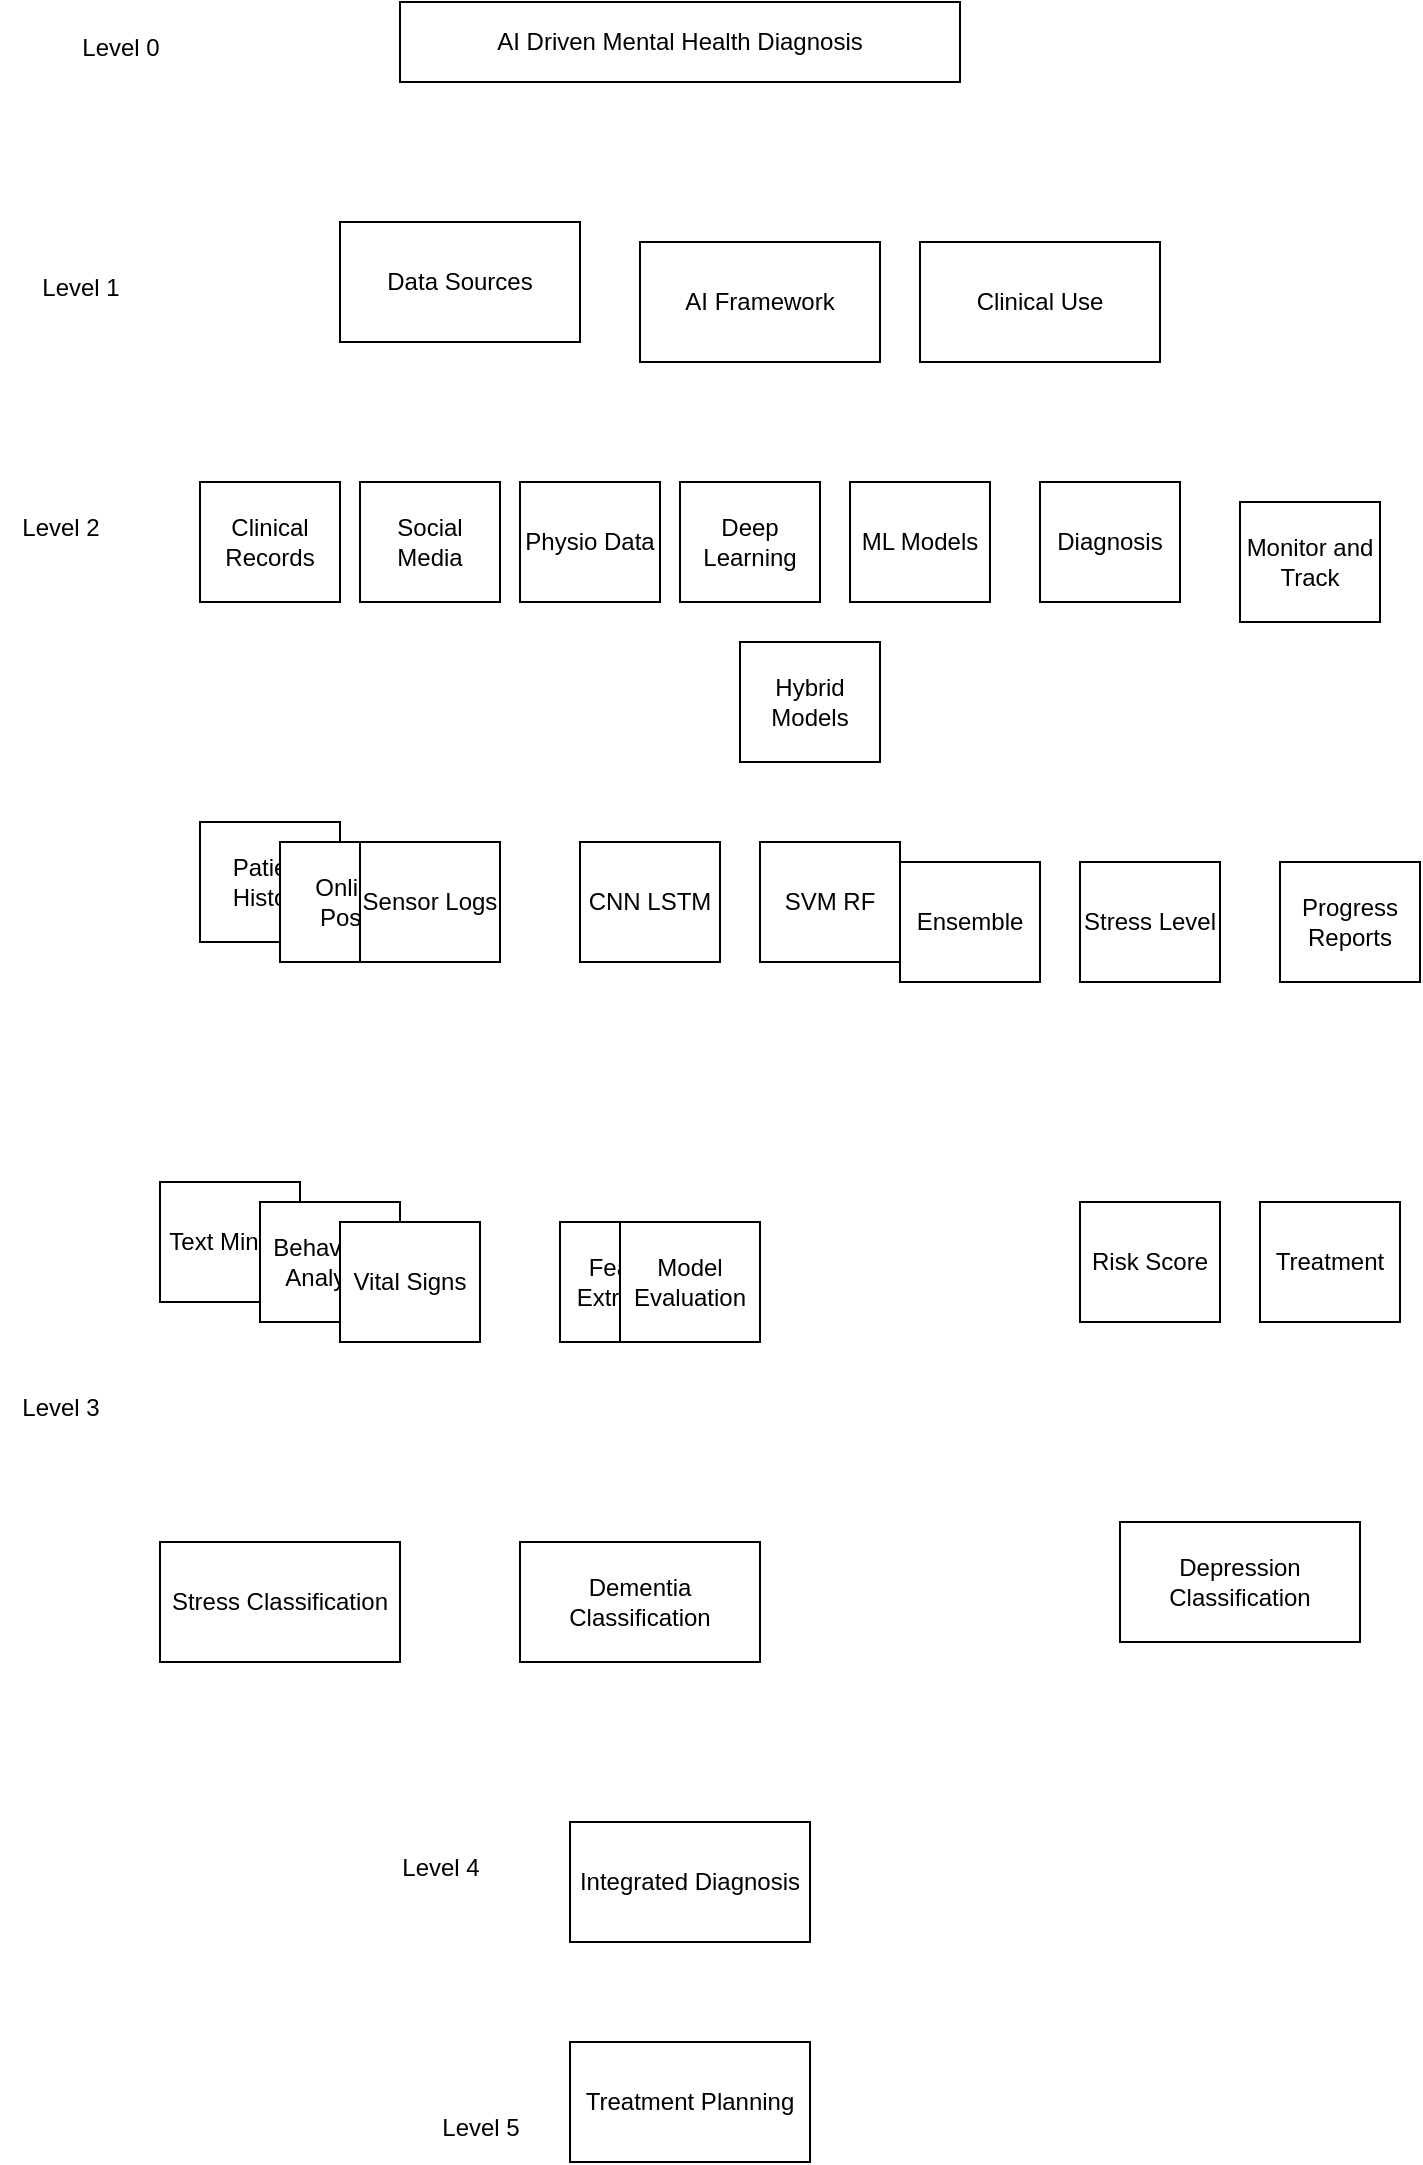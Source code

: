 <mxfile version="26.0.16">
  <diagram name="Page-1" id="wCJP9mL3nlP1UiXyXOGK">
    <mxGraphModel dx="954" dy="506" grid="1" gridSize="10" guides="1" tooltips="1" connect="1" arrows="1" fold="1" page="1" pageScale="1" pageWidth="850" pageHeight="1100" math="0" shadow="0">
      <root>
        <mxCell id="0" />
        <mxCell id="1" parent="0" />
        <mxCell id="fVlxTWabOysDtFiflhQX-1" value="AI Driven Mental Health Diagnosis" style="rounded=0;whiteSpace=wrap;html=1;" vertex="1" parent="1">
          <mxGeometry x="200" y="80" width="280" height="40" as="geometry" />
        </mxCell>
        <mxCell id="fVlxTWabOysDtFiflhQX-2" value="Data Sources" style="whiteSpace=wrap;html=1;" vertex="1" parent="1">
          <mxGeometry x="170" y="190" width="120" height="60" as="geometry" />
        </mxCell>
        <mxCell id="fVlxTWabOysDtFiflhQX-3" value="AI Framework" style="whiteSpace=wrap;html=1;" vertex="1" parent="1">
          <mxGeometry x="320" y="200" width="120" height="60" as="geometry" />
        </mxCell>
        <mxCell id="fVlxTWabOysDtFiflhQX-4" value="Clinical Use" style="whiteSpace=wrap;html=1;" vertex="1" parent="1">
          <mxGeometry x="460" y="200" width="120" height="60" as="geometry" />
        </mxCell>
        <mxCell id="fVlxTWabOysDtFiflhQX-5" value="Clinical Records" style="whiteSpace=wrap;html=1;" vertex="1" parent="1">
          <mxGeometry x="100" y="320" width="70" height="60" as="geometry" />
        </mxCell>
        <mxCell id="fVlxTWabOysDtFiflhQX-6" value="Social Media" style="whiteSpace=wrap;html=1;" vertex="1" parent="1">
          <mxGeometry x="180" y="320" width="70" height="60" as="geometry" />
        </mxCell>
        <mxCell id="fVlxTWabOysDtFiflhQX-7" value="Physio Data" style="whiteSpace=wrap;html=1;" vertex="1" parent="1">
          <mxGeometry x="260" y="320" width="70" height="60" as="geometry" />
        </mxCell>
        <mxCell id="fVlxTWabOysDtFiflhQX-8" value="Deep Learning" style="whiteSpace=wrap;html=1;" vertex="1" parent="1">
          <mxGeometry x="340" y="320" width="70" height="60" as="geometry" />
        </mxCell>
        <mxCell id="fVlxTWabOysDtFiflhQX-9" value="ML Models" style="whiteSpace=wrap;html=1;" vertex="1" parent="1">
          <mxGeometry x="425" y="320" width="70" height="60" as="geometry" />
        </mxCell>
        <mxCell id="fVlxTWabOysDtFiflhQX-10" value="Hybrid Models" style="whiteSpace=wrap;html=1;" vertex="1" parent="1">
          <mxGeometry x="370" y="400" width="70" height="60" as="geometry" />
        </mxCell>
        <mxCell id="fVlxTWabOysDtFiflhQX-11" value="Diagnosis" style="whiteSpace=wrap;html=1;" vertex="1" parent="1">
          <mxGeometry x="520" y="320" width="70" height="60" as="geometry" />
        </mxCell>
        <mxCell id="fVlxTWabOysDtFiflhQX-12" value="Monitor and Track" style="whiteSpace=wrap;html=1;" vertex="1" parent="1">
          <mxGeometry x="620" y="330" width="70" height="60" as="geometry" />
        </mxCell>
        <mxCell id="fVlxTWabOysDtFiflhQX-13" value="Patient History" style="whiteSpace=wrap;html=1;" vertex="1" parent="1">
          <mxGeometry x="100" y="490" width="70" height="60" as="geometry" />
        </mxCell>
        <mxCell id="fVlxTWabOysDtFiflhQX-14" value="Online Posts" style="whiteSpace=wrap;html=1;" vertex="1" parent="1">
          <mxGeometry x="140" y="500" width="70" height="60" as="geometry" />
        </mxCell>
        <mxCell id="fVlxTWabOysDtFiflhQX-15" value="Sensor Logs" style="whiteSpace=wrap;html=1;" vertex="1" parent="1">
          <mxGeometry x="180" y="500" width="70" height="60" as="geometry" />
        </mxCell>
        <mxCell id="fVlxTWabOysDtFiflhQX-16" value="CNN LSTM" style="whiteSpace=wrap;html=1;" vertex="1" parent="1">
          <mxGeometry x="290" y="500" width="70" height="60" as="geometry" />
        </mxCell>
        <mxCell id="fVlxTWabOysDtFiflhQX-17" value="SVM RF" style="whiteSpace=wrap;html=1;" vertex="1" parent="1">
          <mxGeometry x="380" y="500" width="70" height="60" as="geometry" />
        </mxCell>
        <mxCell id="fVlxTWabOysDtFiflhQX-18" value="Ensemble" style="whiteSpace=wrap;html=1;" vertex="1" parent="1">
          <mxGeometry x="450" y="510" width="70" height="60" as="geometry" />
        </mxCell>
        <mxCell id="fVlxTWabOysDtFiflhQX-19" value="Stress Level" style="whiteSpace=wrap;html=1;" vertex="1" parent="1">
          <mxGeometry x="540" y="510" width="70" height="60" as="geometry" />
        </mxCell>
        <mxCell id="fVlxTWabOysDtFiflhQX-20" value="Progress Reports" style="whiteSpace=wrap;html=1;" vertex="1" parent="1">
          <mxGeometry x="640" y="510" width="70" height="60" as="geometry" />
        </mxCell>
        <mxCell id="fVlxTWabOysDtFiflhQX-21" value="Text Mining" style="whiteSpace=wrap;html=1;" vertex="1" parent="1">
          <mxGeometry x="80" y="670" width="70" height="60" as="geometry" />
        </mxCell>
        <mxCell id="fVlxTWabOysDtFiflhQX-22" value="Behavioral Analysis" style="whiteSpace=wrap;html=1;" vertex="1" parent="1">
          <mxGeometry x="130" y="680" width="70" height="60" as="geometry" />
        </mxCell>
        <mxCell id="fVlxTWabOysDtFiflhQX-23" value="Vital Signs" style="whiteSpace=wrap;html=1;" vertex="1" parent="1">
          <mxGeometry x="170" y="690" width="70" height="60" as="geometry" />
        </mxCell>
        <mxCell id="fVlxTWabOysDtFiflhQX-24" value="Feature Extraction" style="whiteSpace=wrap;html=1;" vertex="1" parent="1">
          <mxGeometry x="280" y="690" width="70" height="60" as="geometry" />
        </mxCell>
        <mxCell id="fVlxTWabOysDtFiflhQX-25" value="Model Evaluation" style="whiteSpace=wrap;html=1;" vertex="1" parent="1">
          <mxGeometry x="310" y="690" width="70" height="60" as="geometry" />
        </mxCell>
        <mxCell id="fVlxTWabOysDtFiflhQX-26" value="Risk Score" style="whiteSpace=wrap;html=1;" vertex="1" parent="1">
          <mxGeometry x="540" y="680" width="70" height="60" as="geometry" />
        </mxCell>
        <mxCell id="fVlxTWabOysDtFiflhQX-27" value="Treatment" style="whiteSpace=wrap;html=1;" vertex="1" parent="1">
          <mxGeometry x="630" y="680" width="70" height="60" as="geometry" />
        </mxCell>
        <mxCell id="fVlxTWabOysDtFiflhQX-28" value="Stress Classification" style="whiteSpace=wrap;html=1;" vertex="1" parent="1">
          <mxGeometry x="80" y="850" width="120" height="60" as="geometry" />
        </mxCell>
        <mxCell id="fVlxTWabOysDtFiflhQX-29" value="Dementia Classification" style="whiteSpace=wrap;html=1;" vertex="1" parent="1">
          <mxGeometry x="260" y="850" width="120" height="60" as="geometry" />
        </mxCell>
        <mxCell id="fVlxTWabOysDtFiflhQX-30" value="Depression Classification" style="whiteSpace=wrap;html=1;" vertex="1" parent="1">
          <mxGeometry x="560" y="840" width="120" height="60" as="geometry" />
        </mxCell>
        <mxCell id="fVlxTWabOysDtFiflhQX-31" value="Integrated Diagnosis" style="whiteSpace=wrap;html=1;" vertex="1" parent="1">
          <mxGeometry x="285" y="990" width="120" height="60" as="geometry" />
        </mxCell>
        <mxCell id="fVlxTWabOysDtFiflhQX-32" value="Treatment Planning" style="whiteSpace=wrap;html=1;" vertex="1" parent="1">
          <mxGeometry x="285" y="1100" width="120" height="60" as="geometry" />
        </mxCell>
        <mxCell id="fVlxTWabOysDtFiflhQX-33" value="Level 2" style="text;html=1;align=center;verticalAlign=middle;resizable=0;points=[];autosize=1;strokeColor=none;fillColor=none;" vertex="1" parent="1">
          <mxGeometry y="328" width="60" height="30" as="geometry" />
        </mxCell>
        <mxCell id="fVlxTWabOysDtFiflhQX-34" value="Level 1" style="text;html=1;align=center;verticalAlign=middle;resizable=0;points=[];autosize=1;strokeColor=none;fillColor=none;" vertex="1" parent="1">
          <mxGeometry x="10" y="208" width="60" height="30" as="geometry" />
        </mxCell>
        <mxCell id="fVlxTWabOysDtFiflhQX-35" value="Level 0" style="text;html=1;align=center;verticalAlign=middle;resizable=0;points=[];autosize=1;strokeColor=none;fillColor=none;" vertex="1" parent="1">
          <mxGeometry x="30" y="88" width="60" height="30" as="geometry" />
        </mxCell>
        <mxCell id="fVlxTWabOysDtFiflhQX-36" value="Level 3" style="text;html=1;align=center;verticalAlign=middle;resizable=0;points=[];autosize=1;strokeColor=none;fillColor=none;" vertex="1" parent="1">
          <mxGeometry y="768" width="60" height="30" as="geometry" />
        </mxCell>
        <mxCell id="fVlxTWabOysDtFiflhQX-37" value="Level 4" style="text;html=1;align=center;verticalAlign=middle;resizable=0;points=[];autosize=1;strokeColor=none;fillColor=none;" vertex="1" parent="1">
          <mxGeometry x="190" y="998" width="60" height="30" as="geometry" />
        </mxCell>
        <mxCell id="fVlxTWabOysDtFiflhQX-38" value="Level 5" style="text;html=1;align=center;verticalAlign=middle;resizable=0;points=[];autosize=1;strokeColor=none;fillColor=none;" vertex="1" parent="1">
          <mxGeometry x="210" y="1128" width="60" height="30" as="geometry" />
        </mxCell>
      </root>
    </mxGraphModel>
  </diagram>
</mxfile>
